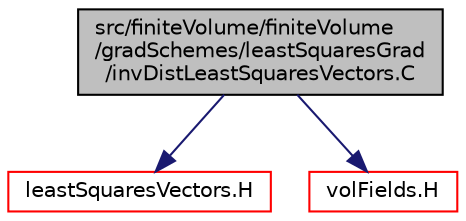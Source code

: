 digraph "src/finiteVolume/finiteVolume/gradSchemes/leastSquaresGrad/invDistLeastSquaresVectors.C"
{
  bgcolor="transparent";
  edge [fontname="Helvetica",fontsize="10",labelfontname="Helvetica",labelfontsize="10"];
  node [fontname="Helvetica",fontsize="10",shape=record];
  Node0 [label="src/finiteVolume/finiteVolume\l/gradSchemes/leastSquaresGrad\l/invDistLeastSquaresVectors.C",height=0.2,width=0.4,color="black", fillcolor="grey75", style="filled", fontcolor="black"];
  Node0 -> Node1 [color="midnightblue",fontsize="10",style="solid",fontname="Helvetica"];
  Node1 [label="leastSquaresVectors.H",height=0.2,width=0.4,color="red",URL="$a03323.html"];
  Node0 -> Node319 [color="midnightblue",fontsize="10",style="solid",fontname="Helvetica"];
  Node319 [label="volFields.H",height=0.2,width=0.4,color="red",URL="$a02912.html"];
}
